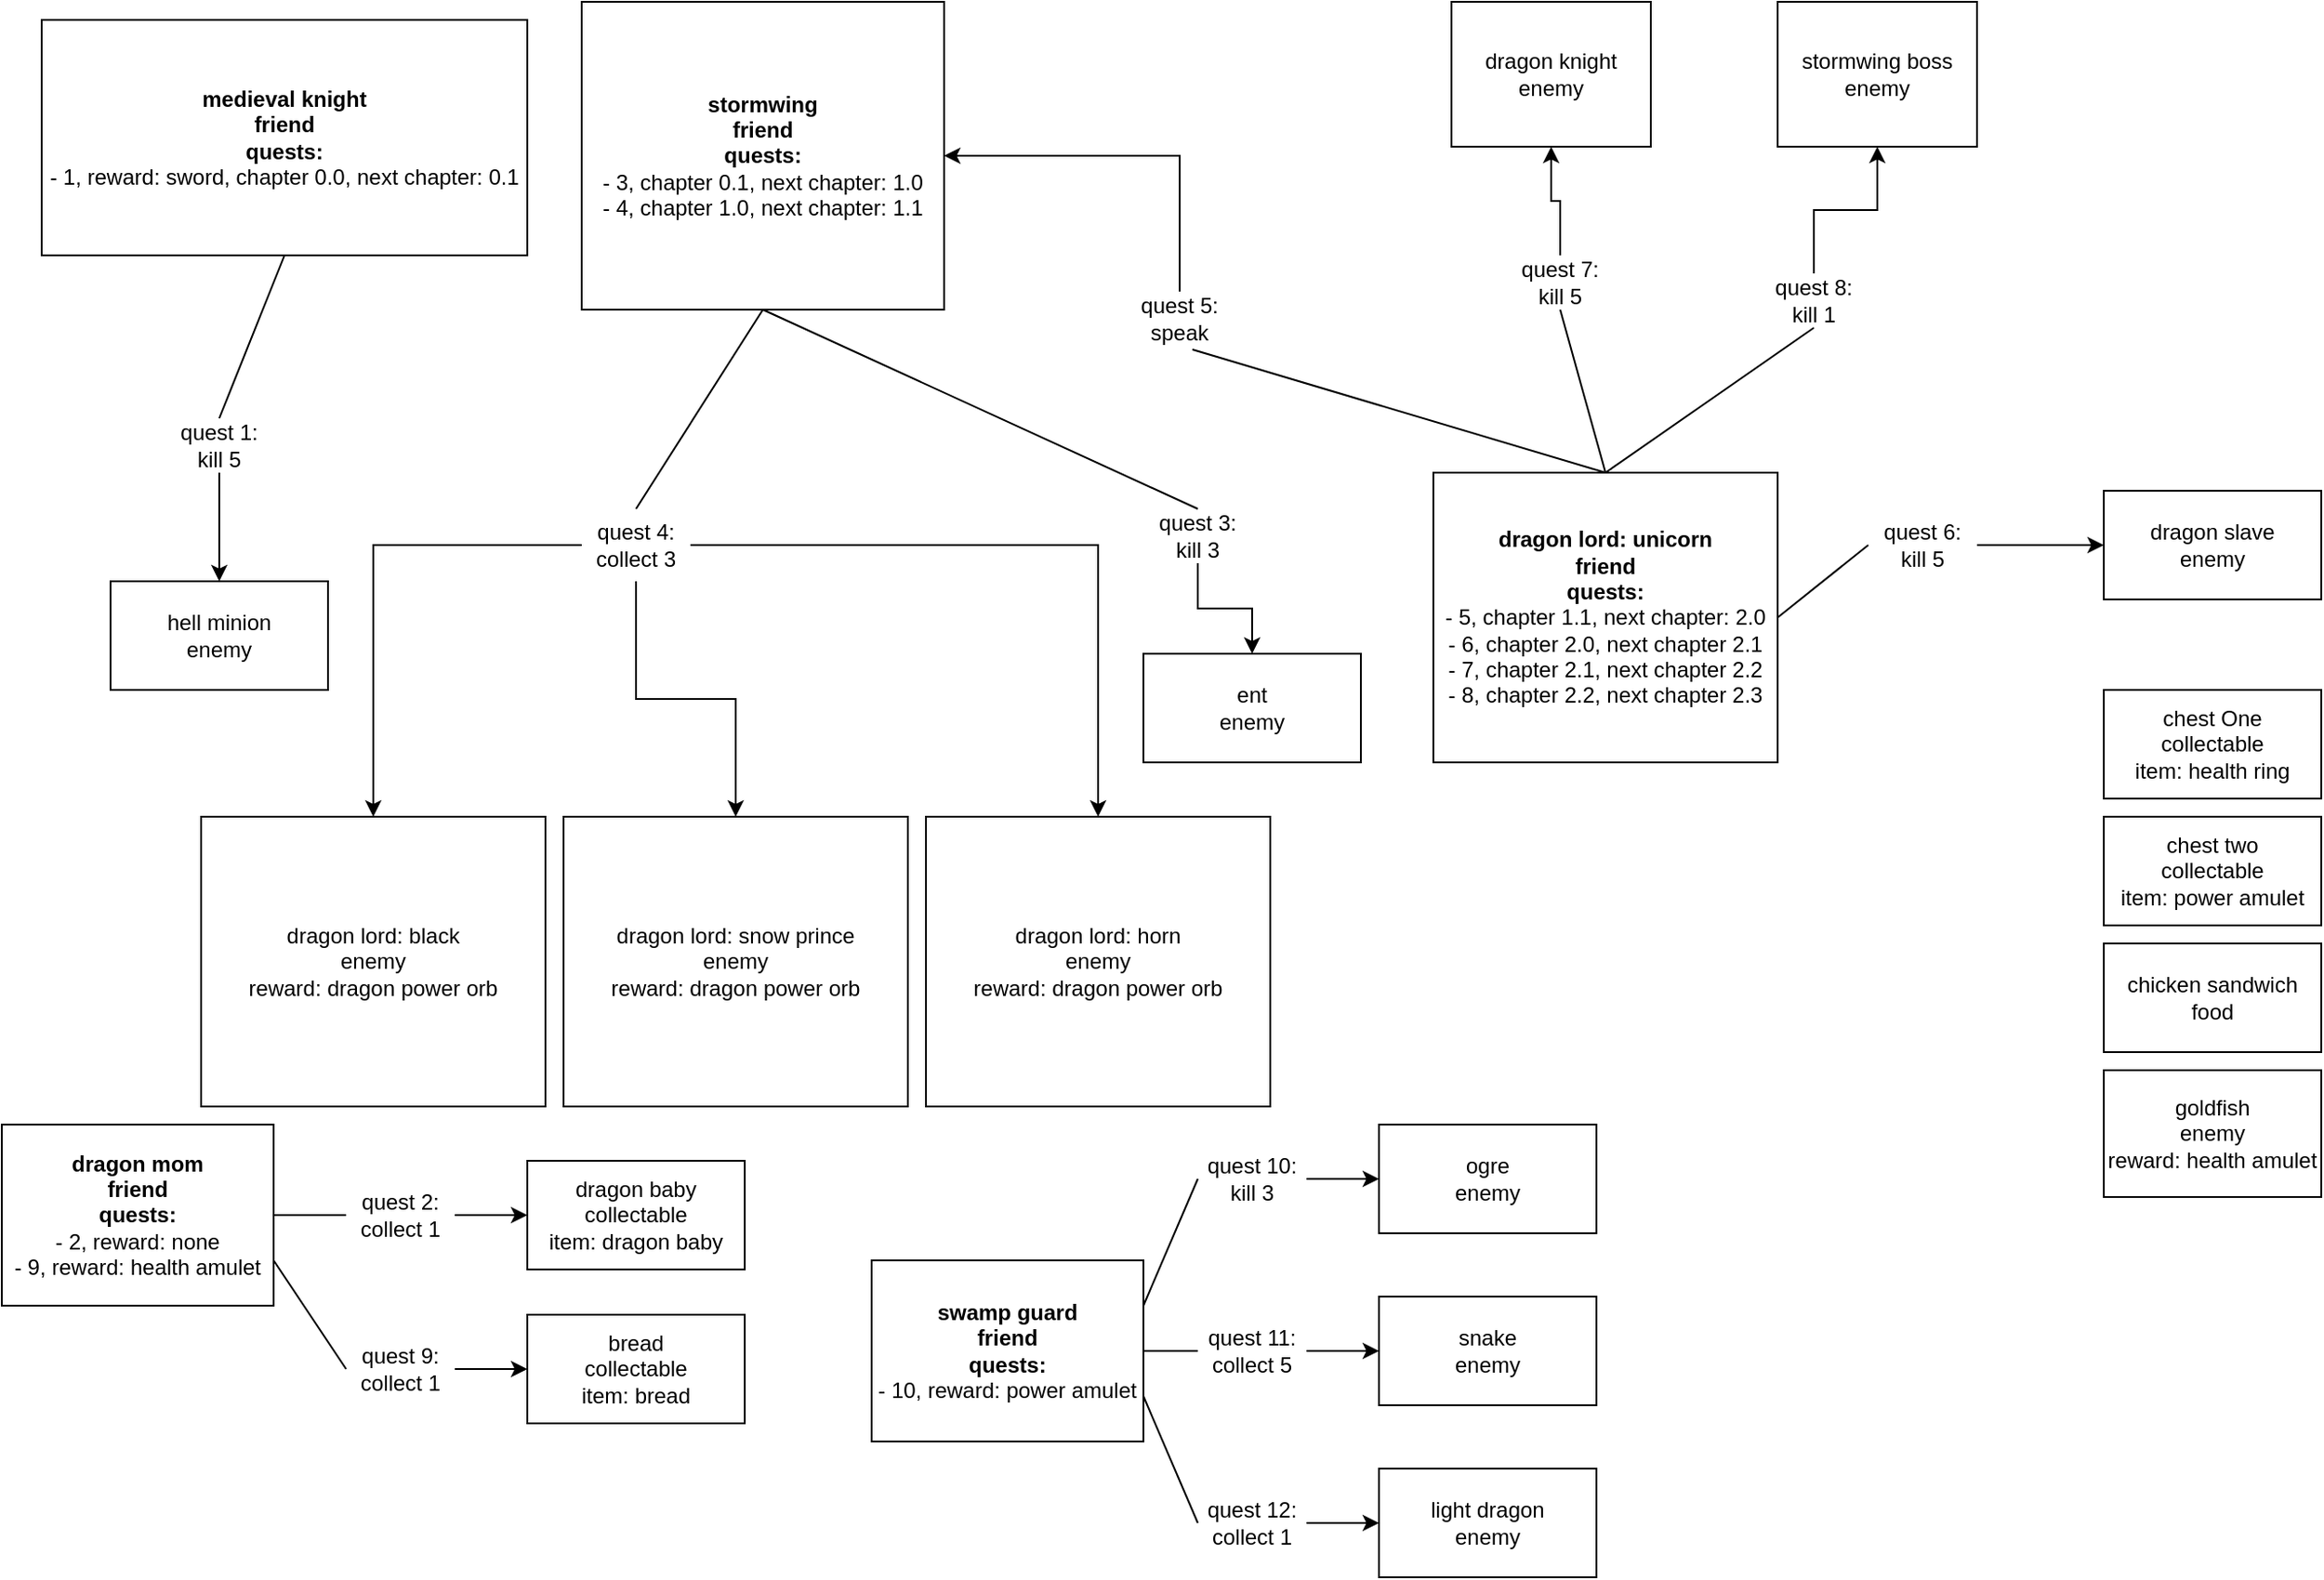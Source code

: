 <mxfile version="24.7.17">
  <diagram name="1 oldal" id="Uiq4vRB8BfLM2qZy_Oot">
    <mxGraphModel dx="1362" dy="793" grid="1" gridSize="10" guides="1" tooltips="1" connect="1" arrows="1" fold="1" page="1" pageScale="1" pageWidth="827" pageHeight="1169" math="0" shadow="0">
      <root>
        <mxCell id="0" />
        <mxCell id="1" parent="0" />
        <mxCell id="io6slPMdRA6OT_VzWNtm-1" value="&lt;b&gt;medieval knight&lt;/b&gt;&lt;div&gt;&lt;b&gt;friend&lt;/b&gt;&lt;/div&gt;&lt;div&gt;&lt;b&gt;quests:&lt;/b&gt;&lt;/div&gt;&lt;div&gt;- 1, reward: sword, chapter 0.0, next chapter: 0.1&lt;/div&gt;" style="rounded=0;whiteSpace=wrap;html=1;" parent="1" vertex="1">
          <mxGeometry x="32" y="40" width="268" height="130" as="geometry" />
        </mxCell>
        <mxCell id="io6slPMdRA6OT_VzWNtm-2" value="&lt;b&gt;stormwing&lt;/b&gt;&lt;div&gt;&lt;b&gt;friend&lt;/b&gt;&lt;/div&gt;&lt;div&gt;&lt;b&gt;quests:&lt;/b&gt;&lt;/div&gt;&lt;div&gt;- 3, chapter 0.1, next chapter: 1.0&lt;/div&gt;&lt;div&gt;- 4, chapter 1.0, next chapter: 1.1&lt;/div&gt;" style="rounded=0;whiteSpace=wrap;html=1;" parent="1" vertex="1">
          <mxGeometry x="330" y="30" width="200" height="170" as="geometry" />
        </mxCell>
        <mxCell id="io6slPMdRA6OT_VzWNtm-3" value="&lt;div&gt;dragon lord: black&lt;/div&gt;&lt;div&gt;enemy&lt;/div&gt;&lt;div&gt;reward: dragon power orb&lt;/div&gt;" style="rounded=0;whiteSpace=wrap;html=1;" parent="1" vertex="1">
          <mxGeometry x="120" y="480" width="190" height="160" as="geometry" />
        </mxCell>
        <mxCell id="io6slPMdRA6OT_VzWNtm-4" value="&lt;div&gt;dragon lord: snow prince&lt;/div&gt;&lt;div&gt;enemy&lt;/div&gt;&lt;div&gt;reward: dragon power orb&lt;/div&gt;" style="rounded=0;whiteSpace=wrap;html=1;" parent="1" vertex="1">
          <mxGeometry x="320" y="480" width="190" height="160" as="geometry" />
        </mxCell>
        <mxCell id="io6slPMdRA6OT_VzWNtm-5" value="goldfish&lt;div&gt;enemy&lt;/div&gt;&lt;div&gt;reward: health amulet&lt;/div&gt;" style="rounded=0;whiteSpace=wrap;html=1;" parent="1" vertex="1">
          <mxGeometry x="1170" y="620" width="120" height="70" as="geometry" />
        </mxCell>
        <mxCell id="io6slPMdRA6OT_VzWNtm-6" value="&lt;div&gt;dragon lord: horn&lt;/div&gt;&lt;div&gt;enemy&lt;/div&gt;&lt;div&gt;reward: dragon power orb&lt;/div&gt;" style="rounded=0;whiteSpace=wrap;html=1;" parent="1" vertex="1">
          <mxGeometry x="520" y="480" width="190" height="160" as="geometry" />
        </mxCell>
        <mxCell id="io6slPMdRA6OT_VzWNtm-7" value="&lt;b&gt;dragon mom&lt;/b&gt;&lt;div&gt;&lt;b&gt;friend&lt;/b&gt;&lt;/div&gt;&lt;div&gt;&lt;b&gt;quests:&lt;/b&gt;&lt;/div&gt;&lt;div&gt;- 2, reward: none&lt;/div&gt;&lt;div&gt;- 9, reward: health amulet&lt;/div&gt;" style="rounded=0;whiteSpace=wrap;html=1;" parent="1" vertex="1">
          <mxGeometry x="10" y="650" width="150" height="100" as="geometry" />
        </mxCell>
        <mxCell id="gBDa-EU5gLYB8D9piGnj-2" style="edgeStyle=orthogonalEdgeStyle;rounded=0;orthogonalLoop=1;jettySize=auto;html=1;entryX=1;entryY=0.5;entryDx=0;entryDy=0;exitX=0.5;exitY=0;exitDx=0;exitDy=0;" parent="1" source="gBDa-EU5gLYB8D9piGnj-3" target="io6slPMdRA6OT_VzWNtm-2" edge="1">
          <mxGeometry relative="1" as="geometry" />
        </mxCell>
        <mxCell id="io6slPMdRA6OT_VzWNtm-8" value="&lt;b&gt;dragon lord: unicorn&lt;/b&gt;&lt;div&gt;&lt;b&gt;friend&lt;/b&gt;&lt;/div&gt;&lt;div&gt;&lt;b&gt;quests:&lt;/b&gt;&lt;/div&gt;&lt;div&gt;- 5, chapter 1.1, next chapter: 2.0&lt;/div&gt;&lt;div&gt;- 6, chapter 2.0, next chapter 2.1&lt;/div&gt;&lt;div&gt;- 7, chapter 2.1, next chapter 2.2&lt;/div&gt;&lt;div&gt;- 8, chapter 2.2, next chapter 2.3&lt;/div&gt;" style="rounded=0;whiteSpace=wrap;html=1;" parent="1" vertex="1">
          <mxGeometry x="800" y="290" width="190" height="160" as="geometry" />
        </mxCell>
        <mxCell id="io6slPMdRA6OT_VzWNtm-9" value="hell minion&lt;div&gt;enemy&lt;/div&gt;" style="rounded=0;whiteSpace=wrap;html=1;" parent="1" vertex="1">
          <mxGeometry x="70" y="350" width="120" height="60" as="geometry" />
        </mxCell>
        <mxCell id="io6slPMdRA6OT_VzWNtm-11" value="" style="edgeStyle=orthogonalEdgeStyle;rounded=0;orthogonalLoop=1;jettySize=auto;html=1;exitX=0.5;exitY=1;exitDx=0;exitDy=0;" parent="1" source="io6slPMdRA6OT_VzWNtm-14" target="io6slPMdRA6OT_VzWNtm-9" edge="1">
          <mxGeometry relative="1" as="geometry">
            <mxPoint x="100" y="100" as="sourcePoint" />
            <mxPoint x="102" y="135" as="targetPoint" />
          </mxGeometry>
        </mxCell>
        <mxCell id="io6slPMdRA6OT_VzWNtm-14" value="quest 1: kill 5" style="text;html=1;align=center;verticalAlign=middle;whiteSpace=wrap;rounded=0;" parent="1" vertex="1">
          <mxGeometry x="100" y="260" width="60" height="30" as="geometry" />
        </mxCell>
        <mxCell id="io6slPMdRA6OT_VzWNtm-18" value="" style="endArrow=none;html=1;rounded=0;entryX=0.5;entryY=1;entryDx=0;entryDy=0;exitX=0.5;exitY=0;exitDx=0;exitDy=0;" parent="1" source="io6slPMdRA6OT_VzWNtm-14" target="io6slPMdRA6OT_VzWNtm-1" edge="1">
          <mxGeometry width="50" height="50" relative="1" as="geometry">
            <mxPoint x="390" y="430" as="sourcePoint" />
            <mxPoint x="440" y="380" as="targetPoint" />
            <Array as="points" />
          </mxGeometry>
        </mxCell>
        <mxCell id="io6slPMdRA6OT_VzWNtm-20" value="ent&lt;div&gt;enemy&lt;/div&gt;" style="rounded=0;whiteSpace=wrap;html=1;" parent="1" vertex="1">
          <mxGeometry x="640" y="390" width="120" height="60" as="geometry" />
        </mxCell>
        <mxCell id="io6slPMdRA6OT_VzWNtm-21" value="" style="endArrow=none;html=1;rounded=0;entryX=0.5;entryY=1;entryDx=0;entryDy=0;exitX=0.5;exitY=0;exitDx=0;exitDy=0;" parent="1" source="io6slPMdRA6OT_VzWNtm-22" target="io6slPMdRA6OT_VzWNtm-2" edge="1">
          <mxGeometry width="50" height="50" relative="1" as="geometry">
            <mxPoint x="140" y="270" as="sourcePoint" />
            <mxPoint x="176" y="240" as="targetPoint" />
            <Array as="points" />
          </mxGeometry>
        </mxCell>
        <mxCell id="io6slPMdRA6OT_VzWNtm-25" value="" style="edgeStyle=orthogonalEdgeStyle;rounded=0;orthogonalLoop=1;jettySize=auto;html=1;" parent="1" source="io6slPMdRA6OT_VzWNtm-22" target="io6slPMdRA6OT_VzWNtm-20" edge="1">
          <mxGeometry relative="1" as="geometry" />
        </mxCell>
        <mxCell id="io6slPMdRA6OT_VzWNtm-22" value="quest 3: kill 3" style="text;html=1;align=center;verticalAlign=middle;whiteSpace=wrap;rounded=0;" parent="1" vertex="1">
          <mxGeometry x="640" y="310" width="60" height="30" as="geometry" />
        </mxCell>
        <mxCell id="io6slPMdRA6OT_VzWNtm-26" value="dragon baby&lt;div&gt;collectable&lt;/div&gt;&lt;div&gt;item: dragon baby&lt;/div&gt;" style="rounded=0;whiteSpace=wrap;html=1;" parent="1" vertex="1">
          <mxGeometry x="300" y="670" width="120" height="60" as="geometry" />
        </mxCell>
        <mxCell id="io6slPMdRA6OT_VzWNtm-27" value="&lt;div&gt;chest two&lt;/div&gt;&lt;div&gt;collectable&lt;/div&gt;&lt;div&gt;item: power amulet&lt;/div&gt;" style="rounded=0;whiteSpace=wrap;html=1;" parent="1" vertex="1">
          <mxGeometry x="1170" y="480" width="120" height="60" as="geometry" />
        </mxCell>
        <mxCell id="io6slPMdRA6OT_VzWNtm-28" value="chest One&lt;div&gt;collectable&lt;/div&gt;&lt;div&gt;item: health ring&lt;/div&gt;" style="rounded=0;whiteSpace=wrap;html=1;" parent="1" vertex="1">
          <mxGeometry x="1170" y="410" width="120" height="60" as="geometry" />
        </mxCell>
        <mxCell id="io6slPMdRA6OT_VzWNtm-29" value="" style="endArrow=none;html=1;rounded=0;exitX=1;exitY=0.5;exitDx=0;exitDy=0;entryX=0;entryY=0.5;entryDx=0;entryDy=0;" parent="1" source="io6slPMdRA6OT_VzWNtm-7" target="io6slPMdRA6OT_VzWNtm-30" edge="1">
          <mxGeometry width="50" height="50" relative="1" as="geometry">
            <mxPoint x="170" y="710" as="sourcePoint" />
            <mxPoint x="220" y="660" as="targetPoint" />
          </mxGeometry>
        </mxCell>
        <mxCell id="io6slPMdRA6OT_VzWNtm-31" style="edgeStyle=orthogonalEdgeStyle;rounded=0;orthogonalLoop=1;jettySize=auto;html=1;exitX=1;exitY=0.5;exitDx=0;exitDy=0;" parent="1" source="io6slPMdRA6OT_VzWNtm-30" target="io6slPMdRA6OT_VzWNtm-26" edge="1">
          <mxGeometry relative="1" as="geometry" />
        </mxCell>
        <mxCell id="io6slPMdRA6OT_VzWNtm-30" value="quest 2:&lt;div&gt;collect 1&lt;/div&gt;" style="text;html=1;align=center;verticalAlign=middle;whiteSpace=wrap;rounded=0;" parent="1" vertex="1">
          <mxGeometry x="200" y="685" width="60" height="30" as="geometry" />
        </mxCell>
        <mxCell id="io6slPMdRA6OT_VzWNtm-34" value="dragon slave&lt;div&gt;enemy&lt;/div&gt;" style="rounded=0;whiteSpace=wrap;html=1;" parent="1" vertex="1">
          <mxGeometry x="1170" y="300" width="120" height="60" as="geometry" />
        </mxCell>
        <mxCell id="io6slPMdRA6OT_VzWNtm-35" value="chicken sandwich&lt;div&gt;food&lt;/div&gt;" style="rounded=0;whiteSpace=wrap;html=1;" parent="1" vertex="1">
          <mxGeometry x="1170" y="550" width="120" height="60" as="geometry" />
        </mxCell>
        <mxCell id="KZHnJ-V21HNgsZF85aE5-1" value="" style="endArrow=none;html=1;rounded=0;exitX=0.5;exitY=0;exitDx=0;exitDy=0;entryX=0.5;entryY=1;entryDx=0;entryDy=0;" parent="1" source="KZHnJ-V21HNgsZF85aE5-2" target="io6slPMdRA6OT_VzWNtm-2" edge="1">
          <mxGeometry width="50" height="50" relative="1" as="geometry">
            <mxPoint x="387" y="310" as="sourcePoint" />
            <mxPoint x="437" y="260" as="targetPoint" />
          </mxGeometry>
        </mxCell>
        <mxCell id="KZHnJ-V21HNgsZF85aE5-4" style="edgeStyle=orthogonalEdgeStyle;rounded=0;orthogonalLoop=1;jettySize=auto;html=1;" parent="1" source="KZHnJ-V21HNgsZF85aE5-2" target="io6slPMdRA6OT_VzWNtm-3" edge="1">
          <mxGeometry relative="1" as="geometry" />
        </mxCell>
        <mxCell id="KZHnJ-V21HNgsZF85aE5-5" style="edgeStyle=orthogonalEdgeStyle;rounded=0;orthogonalLoop=1;jettySize=auto;html=1;entryX=0.5;entryY=0;entryDx=0;entryDy=0;" parent="1" source="KZHnJ-V21HNgsZF85aE5-2" target="io6slPMdRA6OT_VzWNtm-4" edge="1">
          <mxGeometry relative="1" as="geometry" />
        </mxCell>
        <mxCell id="KZHnJ-V21HNgsZF85aE5-6" style="edgeStyle=orthogonalEdgeStyle;rounded=0;orthogonalLoop=1;jettySize=auto;html=1;" parent="1" source="KZHnJ-V21HNgsZF85aE5-2" target="io6slPMdRA6OT_VzWNtm-6" edge="1">
          <mxGeometry relative="1" as="geometry" />
        </mxCell>
        <mxCell id="KZHnJ-V21HNgsZF85aE5-2" value="quest 4: collect 3" style="text;html=1;align=center;verticalAlign=middle;whiteSpace=wrap;rounded=0;" parent="1" vertex="1">
          <mxGeometry x="330" y="310" width="60" height="40" as="geometry" />
        </mxCell>
        <mxCell id="gBDa-EU5gLYB8D9piGnj-3" value="quest 5: speak" style="text;html=1;align=center;verticalAlign=middle;whiteSpace=wrap;rounded=0;" parent="1" vertex="1">
          <mxGeometry x="630" y="190" width="60" height="30" as="geometry" />
        </mxCell>
        <mxCell id="gBDa-EU5gLYB8D9piGnj-5" value="" style="endArrow=none;html=1;rounded=0;entryX=0.617;entryY=1.067;entryDx=0;entryDy=0;exitX=0.5;exitY=0;exitDx=0;exitDy=0;entryPerimeter=0;" parent="1" source="io6slPMdRA6OT_VzWNtm-8" target="gBDa-EU5gLYB8D9piGnj-3" edge="1">
          <mxGeometry width="50" height="50" relative="1" as="geometry">
            <mxPoint x="670" y="430" as="sourcePoint" />
            <mxPoint x="800" y="380" as="targetPoint" />
          </mxGeometry>
        </mxCell>
        <mxCell id="gBDa-EU5gLYB8D9piGnj-6" value="" style="endArrow=none;html=1;rounded=0;exitX=1;exitY=0.5;exitDx=0;exitDy=0;entryX=0;entryY=0.5;entryDx=0;entryDy=0;" parent="1" source="io6slPMdRA6OT_VzWNtm-8" target="gBDa-EU5gLYB8D9piGnj-7" edge="1">
          <mxGeometry width="50" height="50" relative="1" as="geometry">
            <mxPoint x="828" y="490" as="sourcePoint" />
            <mxPoint x="950" y="400" as="targetPoint" />
          </mxGeometry>
        </mxCell>
        <mxCell id="gBDa-EU5gLYB8D9piGnj-8" style="edgeStyle=orthogonalEdgeStyle;rounded=0;orthogonalLoop=1;jettySize=auto;html=1;entryX=0;entryY=0.5;entryDx=0;entryDy=0;" parent="1" source="gBDa-EU5gLYB8D9piGnj-7" target="io6slPMdRA6OT_VzWNtm-34" edge="1">
          <mxGeometry relative="1" as="geometry" />
        </mxCell>
        <mxCell id="gBDa-EU5gLYB8D9piGnj-7" value="quest 6&lt;span style=&quot;background-color: initial;&quot;&gt;: kill 5&lt;/span&gt;" style="text;html=1;align=center;verticalAlign=middle;whiteSpace=wrap;rounded=0;" parent="1" vertex="1">
          <mxGeometry x="1040" y="315" width="60" height="30" as="geometry" />
        </mxCell>
        <mxCell id="I6ZYS7RxMki7CP6mJw2C-1" value="stormwing boss&lt;div&gt;enemy&lt;/div&gt;" style="rounded=0;whiteSpace=wrap;html=1;" parent="1" vertex="1">
          <mxGeometry x="990" y="30" width="110" height="80" as="geometry" />
        </mxCell>
        <mxCell id="I6ZYS7RxMki7CP6mJw2C-4" style="edgeStyle=orthogonalEdgeStyle;rounded=0;orthogonalLoop=1;jettySize=auto;html=1;exitX=0.5;exitY=0;exitDx=0;exitDy=0;entryX=0.5;entryY=1;entryDx=0;entryDy=0;" parent="1" source="I6ZYS7RxMki7CP6mJw2C-2" target="I6ZYS7RxMki7CP6mJw2C-1" edge="1">
          <mxGeometry relative="1" as="geometry" />
        </mxCell>
        <mxCell id="I6ZYS7RxMki7CP6mJw2C-2" value="quest 8&lt;span style=&quot;background-color: initial;&quot;&gt;: kill 1&lt;/span&gt;" style="text;html=1;align=center;verticalAlign=middle;whiteSpace=wrap;rounded=0;" parent="1" vertex="1">
          <mxGeometry x="980" y="180" width="60" height="30" as="geometry" />
        </mxCell>
        <mxCell id="I6ZYS7RxMki7CP6mJw2C-5" value="&lt;div&gt;dragon knight&lt;/div&gt;&lt;div&gt;enemy&lt;/div&gt;" style="rounded=0;whiteSpace=wrap;html=1;" parent="1" vertex="1">
          <mxGeometry x="810" y="30" width="110" height="80" as="geometry" />
        </mxCell>
        <mxCell id="I6ZYS7RxMki7CP6mJw2C-7" style="edgeStyle=orthogonalEdgeStyle;rounded=0;orthogonalLoop=1;jettySize=auto;html=1;" parent="1" source="I6ZYS7RxMki7CP6mJw2C-6" target="I6ZYS7RxMki7CP6mJw2C-5" edge="1">
          <mxGeometry relative="1" as="geometry" />
        </mxCell>
        <mxCell id="I6ZYS7RxMki7CP6mJw2C-6" value="quest 7&lt;span style=&quot;background-color: initial;&quot;&gt;: kill 5&lt;/span&gt;" style="text;html=1;align=center;verticalAlign=middle;whiteSpace=wrap;rounded=0;" parent="1" vertex="1">
          <mxGeometry x="840" y="170" width="60" height="30" as="geometry" />
        </mxCell>
        <mxCell id="I6ZYS7RxMki7CP6mJw2C-8" value="" style="endArrow=none;html=1;rounded=0;exitX=0.5;exitY=0;exitDx=0;exitDy=0;entryX=0.5;entryY=1;entryDx=0;entryDy=0;" parent="1" source="io6slPMdRA6OT_VzWNtm-8" target="I6ZYS7RxMki7CP6mJw2C-6" edge="1">
          <mxGeometry width="50" height="50" relative="1" as="geometry">
            <mxPoint x="660" y="410" as="sourcePoint" />
            <mxPoint x="710" y="360" as="targetPoint" />
          </mxGeometry>
        </mxCell>
        <mxCell id="I6ZYS7RxMki7CP6mJw2C-9" value="" style="endArrow=none;html=1;rounded=0;exitX=0.5;exitY=0;exitDx=0;exitDy=0;entryX=0.5;entryY=1;entryDx=0;entryDy=0;" parent="1" source="io6slPMdRA6OT_VzWNtm-8" target="I6ZYS7RxMki7CP6mJw2C-2" edge="1">
          <mxGeometry width="50" height="50" relative="1" as="geometry">
            <mxPoint x="905" y="340" as="sourcePoint" />
            <mxPoint x="880" y="210" as="targetPoint" />
          </mxGeometry>
        </mxCell>
        <mxCell id="I_XWkoJzIFL2GlthntNO-1" value="&lt;div&gt;bread&lt;/div&gt;&lt;div&gt;collectable&lt;/div&gt;&lt;div&gt;item: bread&lt;/div&gt;" style="rounded=0;whiteSpace=wrap;html=1;" parent="1" vertex="1">
          <mxGeometry x="300" y="755" width="120" height="60" as="geometry" />
        </mxCell>
        <mxCell id="I_XWkoJzIFL2GlthntNO-2" style="edgeStyle=orthogonalEdgeStyle;rounded=0;orthogonalLoop=1;jettySize=auto;html=1;exitX=1;exitY=0.5;exitDx=0;exitDy=0;" parent="1" source="I_XWkoJzIFL2GlthntNO-3" target="I_XWkoJzIFL2GlthntNO-1" edge="1">
          <mxGeometry relative="1" as="geometry" />
        </mxCell>
        <mxCell id="I_XWkoJzIFL2GlthntNO-3" value="quest 9:&lt;div&gt;collect 1&lt;/div&gt;" style="text;html=1;align=center;verticalAlign=middle;whiteSpace=wrap;rounded=0;" parent="1" vertex="1">
          <mxGeometry x="200" y="770" width="60" height="30" as="geometry" />
        </mxCell>
        <mxCell id="I_XWkoJzIFL2GlthntNO-4" value="" style="endArrow=none;html=1;rounded=0;entryX=1;entryY=0.75;entryDx=0;entryDy=0;exitX=0;exitY=0.5;exitDx=0;exitDy=0;" parent="1" source="I_XWkoJzIFL2GlthntNO-3" target="io6slPMdRA6OT_VzWNtm-7" edge="1">
          <mxGeometry width="50" height="50" relative="1" as="geometry">
            <mxPoint x="141" y="820" as="sourcePoint" />
            <mxPoint x="191" y="770" as="targetPoint" />
          </mxGeometry>
        </mxCell>
        <mxCell id="I_XWkoJzIFL2GlthntNO-5" value="&lt;b&gt;swamp guard&lt;/b&gt;&lt;div&gt;&lt;b&gt;friend&lt;/b&gt;&lt;/div&gt;&lt;div&gt;&lt;b&gt;quests:&lt;/b&gt;&lt;/div&gt;&lt;div&gt;- 10, reward: power amulet&lt;/div&gt;" style="rounded=0;whiteSpace=wrap;html=1;" parent="1" vertex="1">
          <mxGeometry x="490" y="725" width="150" height="100" as="geometry" />
        </mxCell>
        <mxCell id="I_XWkoJzIFL2GlthntNO-6" value="ogre&lt;div&gt;enemy&lt;/div&gt;" style="rounded=0;whiteSpace=wrap;html=1;" parent="1" vertex="1">
          <mxGeometry x="770" y="650" width="120" height="60" as="geometry" />
        </mxCell>
        <mxCell id="I_XWkoJzIFL2GlthntNO-7" style="edgeStyle=orthogonalEdgeStyle;rounded=0;orthogonalLoop=1;jettySize=auto;html=1;exitX=1;exitY=0.5;exitDx=0;exitDy=0;" parent="1" source="I_XWkoJzIFL2GlthntNO-8" target="I_XWkoJzIFL2GlthntNO-6" edge="1">
          <mxGeometry relative="1" as="geometry" />
        </mxCell>
        <mxCell id="I_XWkoJzIFL2GlthntNO-8" value="quest 10:&lt;div&gt;kill 3&lt;/div&gt;" style="text;html=1;align=center;verticalAlign=middle;whiteSpace=wrap;rounded=0;" parent="1" vertex="1">
          <mxGeometry x="670" y="665" width="60" height="30" as="geometry" />
        </mxCell>
        <mxCell id="I_XWkoJzIFL2GlthntNO-10" value="" style="endArrow=none;html=1;rounded=0;exitX=1;exitY=0.25;exitDx=0;exitDy=0;entryX=0;entryY=0.5;entryDx=0;entryDy=0;" parent="1" source="I_XWkoJzIFL2GlthntNO-5" target="I_XWkoJzIFL2GlthntNO-8" edge="1">
          <mxGeometry width="50" height="50" relative="1" as="geometry">
            <mxPoint x="640" y="745" as="sourcePoint" />
            <mxPoint x="710" y="880" as="targetPoint" />
          </mxGeometry>
        </mxCell>
        <mxCell id="_D7qG9WpGDm4524VWMI_-1" value="&lt;div&gt;snake&lt;/div&gt;&lt;div&gt;enemy&lt;/div&gt;" style="rounded=0;whiteSpace=wrap;html=1;" vertex="1" parent="1">
          <mxGeometry x="770" y="745" width="120" height="60" as="geometry" />
        </mxCell>
        <mxCell id="_D7qG9WpGDm4524VWMI_-2" style="edgeStyle=orthogonalEdgeStyle;rounded=0;orthogonalLoop=1;jettySize=auto;html=1;exitX=1;exitY=0.5;exitDx=0;exitDy=0;" edge="1" parent="1" source="_D7qG9WpGDm4524VWMI_-3" target="_D7qG9WpGDm4524VWMI_-1">
          <mxGeometry relative="1" as="geometry" />
        </mxCell>
        <mxCell id="_D7qG9WpGDm4524VWMI_-3" value="quest 11:&lt;div&gt;collect 5&lt;/div&gt;" style="text;html=1;align=center;verticalAlign=middle;whiteSpace=wrap;rounded=0;" vertex="1" parent="1">
          <mxGeometry x="670" y="760" width="60" height="30" as="geometry" />
        </mxCell>
        <mxCell id="_D7qG9WpGDm4524VWMI_-4" value="" style="endArrow=none;html=1;rounded=0;exitX=0;exitY=0.5;exitDx=0;exitDy=0;entryX=1;entryY=0.5;entryDx=0;entryDy=0;" edge="1" parent="1" source="_D7qG9WpGDm4524VWMI_-3" target="I_XWkoJzIFL2GlthntNO-5">
          <mxGeometry width="50" height="50" relative="1" as="geometry">
            <mxPoint x="1090" y="700" as="sourcePoint" />
            <mxPoint x="640" y="795" as="targetPoint" />
          </mxGeometry>
        </mxCell>
        <mxCell id="_D7qG9WpGDm4524VWMI_-6" value="&lt;div&gt;light dragon&lt;/div&gt;&lt;div&gt;enemy&lt;/div&gt;" style="rounded=0;whiteSpace=wrap;html=1;" vertex="1" parent="1">
          <mxGeometry x="770" y="840" width="120" height="60" as="geometry" />
        </mxCell>
        <mxCell id="_D7qG9WpGDm4524VWMI_-7" style="edgeStyle=orthogonalEdgeStyle;rounded=0;orthogonalLoop=1;jettySize=auto;html=1;exitX=1;exitY=0.5;exitDx=0;exitDy=0;" edge="1" parent="1" source="_D7qG9WpGDm4524VWMI_-8" target="_D7qG9WpGDm4524VWMI_-6">
          <mxGeometry relative="1" as="geometry" />
        </mxCell>
        <mxCell id="_D7qG9WpGDm4524VWMI_-8" value="quest 12:&lt;div&gt;collect 1&lt;/div&gt;" style="text;html=1;align=center;verticalAlign=middle;whiteSpace=wrap;rounded=0;" vertex="1" parent="1">
          <mxGeometry x="670" y="855" width="60" height="30" as="geometry" />
        </mxCell>
        <mxCell id="_D7qG9WpGDm4524VWMI_-9" value="" style="endArrow=none;html=1;rounded=0;exitX=1;exitY=0.75;exitDx=0;exitDy=0;entryX=0;entryY=0.5;entryDx=0;entryDy=0;" edge="1" parent="1" source="I_XWkoJzIFL2GlthntNO-5" target="_D7qG9WpGDm4524VWMI_-8">
          <mxGeometry width="50" height="50" relative="1" as="geometry">
            <mxPoint x="990" y="870" as="sourcePoint" />
            <mxPoint x="1040" y="820" as="targetPoint" />
          </mxGeometry>
        </mxCell>
      </root>
    </mxGraphModel>
  </diagram>
</mxfile>

